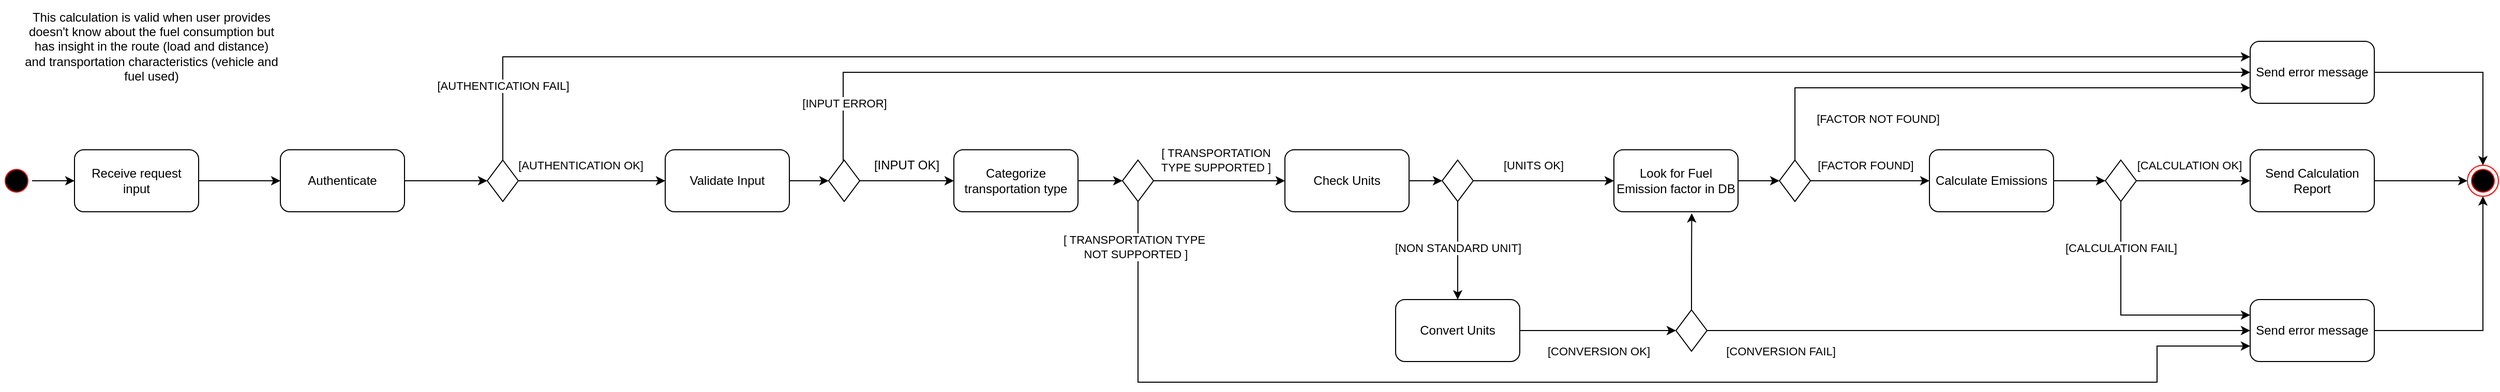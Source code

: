 <mxfile version="22.1.2" type="device">
  <diagram name="Page-1" id="e7e014a7-5840-1c2e-5031-d8a46d1fe8dd">
    <mxGraphModel dx="2403" dy="1246" grid="1" gridSize="10" guides="1" tooltips="1" connect="1" arrows="1" fold="1" page="1" pageScale="1" pageWidth="1169" pageHeight="826" background="none" math="0" shadow="0">
      <root>
        <mxCell id="0" />
        <mxCell id="1" parent="0" />
        <mxCell id="0yeaQjvEmNwOVh4x9hjz-1" style="edgeStyle=orthogonalEdgeStyle;rounded=0;orthogonalLoop=1;jettySize=auto;html=1;" parent="1" source="Pa0vinby4Z_l4pB0LRb9-44" target="7IKxG8O1REAikYYfeix0-44" edge="1">
          <mxGeometry relative="1" as="geometry" />
        </mxCell>
        <mxCell id="Pa0vinby4Z_l4pB0LRb9-44" value="Receive request &lt;br&gt;input" style="rounded=1;whiteSpace=wrap;html=1;" parent="1" vertex="1">
          <mxGeometry x="111" y="365" width="120" height="60" as="geometry" />
        </mxCell>
        <mxCell id="Pa0vinby4Z_l4pB0LRb9-46" style="edgeStyle=orthogonalEdgeStyle;rounded=0;orthogonalLoop=1;jettySize=auto;html=1;exitX=1;exitY=0.5;exitDx=0;exitDy=0;entryX=0;entryY=0.5;entryDx=0;entryDy=0;" parent="1" source="Pa0vinby4Z_l4pB0LRb9-45" target="Pa0vinby4Z_l4pB0LRb9-44" edge="1">
          <mxGeometry relative="1" as="geometry" />
        </mxCell>
        <mxCell id="Pa0vinby4Z_l4pB0LRb9-45" value="" style="ellipse;shape=startState;fillColor=#000000;strokeColor=#ff0000;" parent="1" vertex="1">
          <mxGeometry x="40" y="380" width="30" height="30" as="geometry" />
        </mxCell>
        <mxCell id="7IKxG8O1REAikYYfeix0-53" style="edgeStyle=orthogonalEdgeStyle;rounded=0;orthogonalLoop=1;jettySize=auto;html=1;entryX=0;entryY=0.5;entryDx=0;entryDy=0;" parent="1" source="7IKxG8O1REAikYYfeix0-44" target="7IKxG8O1REAikYYfeix0-52" edge="1">
          <mxGeometry relative="1" as="geometry" />
        </mxCell>
        <mxCell id="7IKxG8O1REAikYYfeix0-44" value="Authenticate" style="whiteSpace=wrap;html=1;rounded=1;" parent="1" vertex="1">
          <mxGeometry x="310" y="365" width="120" height="60" as="geometry" />
        </mxCell>
        <mxCell id="7IKxG8O1REAikYYfeix0-56" value="" style="edgeStyle=orthogonalEdgeStyle;rounded=0;orthogonalLoop=1;jettySize=auto;html=1;" parent="1" source="7IKxG8O1REAikYYfeix0-52" target="7IKxG8O1REAikYYfeix0-55" edge="1">
          <mxGeometry relative="1" as="geometry" />
        </mxCell>
        <mxCell id="7IKxG8O1REAikYYfeix0-79" value="[AUTHENTICATION OK]" style="edgeLabel;html=1;align=center;verticalAlign=middle;resizable=0;points=[];" parent="7IKxG8O1REAikYYfeix0-56" vertex="1" connectable="0">
          <mxGeometry x="-0.386" y="1" relative="1" as="geometry">
            <mxPoint x="16" y="-14" as="offset" />
          </mxGeometry>
        </mxCell>
        <mxCell id="7IKxG8O1REAikYYfeix0-89" style="edgeStyle=orthogonalEdgeStyle;rounded=0;orthogonalLoop=1;jettySize=auto;html=1;entryX=0;entryY=0.25;entryDx=0;entryDy=0;" parent="1" source="7IKxG8O1REAikYYfeix0-52" target="7IKxG8O1REAikYYfeix0-88" edge="1">
          <mxGeometry relative="1" as="geometry">
            <Array as="points">
              <mxPoint x="525" y="275" />
            </Array>
            <mxPoint x="2144" y="270" as="targetPoint" />
          </mxGeometry>
        </mxCell>
        <mxCell id="7IKxG8O1REAikYYfeix0-90" value="[AUTHENTICATION FAIL]" style="edgeLabel;html=1;align=center;verticalAlign=middle;resizable=0;points=[];" parent="7IKxG8O1REAikYYfeix0-89" vertex="1" connectable="0">
          <mxGeometry x="-0.916" relative="1" as="geometry">
            <mxPoint y="3" as="offset" />
          </mxGeometry>
        </mxCell>
        <mxCell id="7IKxG8O1REAikYYfeix0-52" value="" style="rhombus;whiteSpace=wrap;html=1;" parent="1" vertex="1">
          <mxGeometry x="510" y="375" width="30" height="40" as="geometry" />
        </mxCell>
        <mxCell id="7IKxG8O1REAikYYfeix0-58" style="edgeStyle=orthogonalEdgeStyle;rounded=0;orthogonalLoop=1;jettySize=auto;html=1;" parent="1" source="7IKxG8O1REAikYYfeix0-55" target="7IKxG8O1REAikYYfeix0-57" edge="1">
          <mxGeometry relative="1" as="geometry" />
        </mxCell>
        <mxCell id="7IKxG8O1REAikYYfeix0-55" value="Validate Input" style="whiteSpace=wrap;html=1;rounded=1;" parent="1" vertex="1">
          <mxGeometry x="682" y="365" width="120" height="60" as="geometry" />
        </mxCell>
        <mxCell id="7IKxG8O1REAikYYfeix0-60" value="" style="edgeStyle=orthogonalEdgeStyle;rounded=0;orthogonalLoop=1;jettySize=auto;html=1;entryX=0;entryY=0.5;entryDx=0;entryDy=0;" parent="1" source="7IKxG8O1REAikYYfeix0-57" target="gEPOfhj-rf4EytHtDBw8-2" edge="1">
          <mxGeometry relative="1" as="geometry" />
        </mxCell>
        <mxCell id="7IKxG8O1REAikYYfeix0-92" style="edgeStyle=orthogonalEdgeStyle;rounded=0;orthogonalLoop=1;jettySize=auto;html=1;entryX=0;entryY=0.5;entryDx=0;entryDy=0;" parent="1" source="7IKxG8O1REAikYYfeix0-57" edge="1" target="7IKxG8O1REAikYYfeix0-88">
          <mxGeometry relative="1" as="geometry">
            <mxPoint x="1169" y="290" as="targetPoint" />
            <Array as="points">
              <mxPoint x="854" y="290" />
            </Array>
          </mxGeometry>
        </mxCell>
        <mxCell id="7IKxG8O1REAikYYfeix0-93" value="[INPUT ERROR]" style="edgeLabel;html=1;align=center;verticalAlign=middle;resizable=0;points=[];" parent="7IKxG8O1REAikYYfeix0-92" vertex="1" connectable="0">
          <mxGeometry x="0.17" y="1" relative="1" as="geometry">
            <mxPoint x="-759" y="31" as="offset" />
          </mxGeometry>
        </mxCell>
        <mxCell id="7IKxG8O1REAikYYfeix0-57" value="" style="rhombus;whiteSpace=wrap;html=1;" parent="1" vertex="1">
          <mxGeometry x="840" y="375" width="30" height="40" as="geometry" />
        </mxCell>
        <mxCell id="7IKxG8O1REAikYYfeix0-62" style="edgeStyle=orthogonalEdgeStyle;rounded=0;orthogonalLoop=1;jettySize=auto;html=1;entryX=0;entryY=0.5;entryDx=0;entryDy=0;" parent="1" source="7IKxG8O1REAikYYfeix0-59" target="7IKxG8O1REAikYYfeix0-61" edge="1">
          <mxGeometry relative="1" as="geometry" />
        </mxCell>
        <mxCell id="7IKxG8O1REAikYYfeix0-59" value="Check Units" style="whiteSpace=wrap;html=1;rounded=1;" parent="1" vertex="1">
          <mxGeometry x="1281" y="365" width="120" height="60" as="geometry" />
        </mxCell>
        <mxCell id="7IKxG8O1REAikYYfeix0-64" value="" style="edgeStyle=orthogonalEdgeStyle;rounded=0;orthogonalLoop=1;jettySize=auto;html=1;" parent="1" source="7IKxG8O1REAikYYfeix0-61" target="7IKxG8O1REAikYYfeix0-66" edge="1">
          <mxGeometry relative="1" as="geometry">
            <mxPoint x="1394" y="395" as="targetPoint" />
          </mxGeometry>
        </mxCell>
        <mxCell id="7IKxG8O1REAikYYfeix0-85" value="[UNITS OK]" style="edgeLabel;html=1;align=center;verticalAlign=middle;resizable=0;points=[];" parent="7IKxG8O1REAikYYfeix0-64" vertex="1" connectable="0">
          <mxGeometry x="-0.146" y="1" relative="1" as="geometry">
            <mxPoint y="-14" as="offset" />
          </mxGeometry>
        </mxCell>
        <mxCell id="7IKxG8O1REAikYYfeix0-95" value="" style="edgeStyle=orthogonalEdgeStyle;rounded=0;orthogonalLoop=1;jettySize=auto;html=1;" parent="1" source="7IKxG8O1REAikYYfeix0-61" target="7IKxG8O1REAikYYfeix0-94" edge="1">
          <mxGeometry relative="1" as="geometry" />
        </mxCell>
        <mxCell id="7IKxG8O1REAikYYfeix0-96" value="[NON STANDARD UNIT]" style="edgeLabel;html=1;align=center;verticalAlign=middle;resizable=0;points=[];" parent="7IKxG8O1REAikYYfeix0-95" vertex="1" connectable="0">
          <mxGeometry x="-0.179" relative="1" as="geometry">
            <mxPoint y="6" as="offset" />
          </mxGeometry>
        </mxCell>
        <mxCell id="7IKxG8O1REAikYYfeix0-61" value="" style="rhombus;whiteSpace=wrap;html=1;" parent="1" vertex="1">
          <mxGeometry x="1433" y="375" width="30" height="40" as="geometry" />
        </mxCell>
        <mxCell id="7IKxG8O1REAikYYfeix0-69" style="edgeStyle=orthogonalEdgeStyle;rounded=0;orthogonalLoop=1;jettySize=auto;html=1;entryX=0;entryY=0.5;entryDx=0;entryDy=0;" parent="1" source="7IKxG8O1REAikYYfeix0-66" target="7IKxG8O1REAikYYfeix0-68" edge="1">
          <mxGeometry relative="1" as="geometry" />
        </mxCell>
        <mxCell id="7IKxG8O1REAikYYfeix0-66" value="Look for Fuel Emission factor in DB" style="rounded=1;whiteSpace=wrap;html=1;" parent="1" vertex="1">
          <mxGeometry x="1599" y="365" width="120" height="60" as="geometry" />
        </mxCell>
        <mxCell id="7IKxG8O1REAikYYfeix0-71" value="" style="edgeStyle=orthogonalEdgeStyle;rounded=0;orthogonalLoop=1;jettySize=auto;html=1;" parent="1" source="7IKxG8O1REAikYYfeix0-68" target="7IKxG8O1REAikYYfeix0-70" edge="1">
          <mxGeometry relative="1" as="geometry" />
        </mxCell>
        <mxCell id="7IKxG8O1REAikYYfeix0-86" value="[FACTOR FOUND]" style="edgeLabel;html=1;align=center;verticalAlign=middle;resizable=0;points=[];" parent="7IKxG8O1REAikYYfeix0-71" vertex="1" connectable="0">
          <mxGeometry x="-0.277" relative="1" as="geometry">
            <mxPoint x="11" y="-15" as="offset" />
          </mxGeometry>
        </mxCell>
        <mxCell id="7IKxG8O1REAikYYfeix0-105" style="edgeStyle=orthogonalEdgeStyle;rounded=0;orthogonalLoop=1;jettySize=auto;html=1;entryX=0;entryY=0.75;entryDx=0;entryDy=0;" parent="1" source="7IKxG8O1REAikYYfeix0-68" edge="1" target="7IKxG8O1REAikYYfeix0-88">
          <mxGeometry relative="1" as="geometry">
            <mxPoint x="1774" y="290" as="targetPoint" />
            <Array as="points">
              <mxPoint x="1774" y="305" />
            </Array>
          </mxGeometry>
        </mxCell>
        <mxCell id="7IKxG8O1REAikYYfeix0-106" value="[FACTOR NOT FOUND]" style="edgeLabel;html=1;align=center;verticalAlign=middle;resizable=0;points=[];" parent="7IKxG8O1REAikYYfeix0-105" vertex="1" connectable="0">
          <mxGeometry x="0.189" relative="1" as="geometry">
            <mxPoint x="-153" y="30" as="offset" />
          </mxGeometry>
        </mxCell>
        <mxCell id="7IKxG8O1REAikYYfeix0-68" value="" style="rhombus;whiteSpace=wrap;html=1;" parent="1" vertex="1">
          <mxGeometry x="1759" y="375" width="30" height="40" as="geometry" />
        </mxCell>
        <mxCell id="7IKxG8O1REAikYYfeix0-73" style="edgeStyle=orthogonalEdgeStyle;rounded=0;orthogonalLoop=1;jettySize=auto;html=1;entryX=0;entryY=0.5;entryDx=0;entryDy=0;" parent="1" source="7IKxG8O1REAikYYfeix0-70" target="7IKxG8O1REAikYYfeix0-72" edge="1">
          <mxGeometry relative="1" as="geometry" />
        </mxCell>
        <mxCell id="7IKxG8O1REAikYYfeix0-70" value="Calculate Emissions" style="whiteSpace=wrap;html=1;rounded=1;" parent="1" vertex="1">
          <mxGeometry x="1904" y="365" width="120" height="60" as="geometry" />
        </mxCell>
        <mxCell id="7IKxG8O1REAikYYfeix0-75" value="" style="edgeStyle=orthogonalEdgeStyle;rounded=0;orthogonalLoop=1;jettySize=auto;html=1;" parent="1" source="7IKxG8O1REAikYYfeix0-72" target="7IKxG8O1REAikYYfeix0-74" edge="1">
          <mxGeometry relative="1" as="geometry" />
        </mxCell>
        <mxCell id="7IKxG8O1REAikYYfeix0-87" value="[CALCULATION OK]" style="edgeLabel;html=1;align=center;verticalAlign=middle;resizable=0;points=[];" parent="7IKxG8O1REAikYYfeix0-75" vertex="1" connectable="0">
          <mxGeometry x="-0.297" y="1" relative="1" as="geometry">
            <mxPoint x="12" y="-14" as="offset" />
          </mxGeometry>
        </mxCell>
        <mxCell id="7IKxG8O1REAikYYfeix0-107" style="edgeStyle=orthogonalEdgeStyle;rounded=0;orthogonalLoop=1;jettySize=auto;html=1;entryX=0;entryY=0.25;entryDx=0;entryDy=0;" parent="1" source="7IKxG8O1REAikYYfeix0-72" edge="1" target="7IKxG8O1REAikYYfeix0-101">
          <mxGeometry relative="1" as="geometry">
            <mxPoint x="2089" y="540" as="targetPoint" />
            <Array as="points">
              <mxPoint x="2089" y="525" />
            </Array>
          </mxGeometry>
        </mxCell>
        <mxCell id="7IKxG8O1REAikYYfeix0-108" value="[CALCULATION FAIL]" style="edgeLabel;html=1;align=center;verticalAlign=middle;resizable=0;points=[];" parent="7IKxG8O1REAikYYfeix0-107" vertex="1" connectable="0">
          <mxGeometry x="-0.147" relative="1" as="geometry">
            <mxPoint y="-55" as="offset" />
          </mxGeometry>
        </mxCell>
        <mxCell id="7IKxG8O1REAikYYfeix0-72" value="" style="rhombus;whiteSpace=wrap;html=1;" parent="1" vertex="1">
          <mxGeometry x="2074" y="375" width="30" height="40" as="geometry" />
        </mxCell>
        <mxCell id="7IKxG8O1REAikYYfeix0-77" style="edgeStyle=orthogonalEdgeStyle;rounded=0;orthogonalLoop=1;jettySize=auto;html=1;" parent="1" source="7IKxG8O1REAikYYfeix0-74" target="7IKxG8O1REAikYYfeix0-76" edge="1">
          <mxGeometry relative="1" as="geometry" />
        </mxCell>
        <mxCell id="7IKxG8O1REAikYYfeix0-74" value="Send Calculation Report" style="whiteSpace=wrap;html=1;rounded=1;" parent="1" vertex="1">
          <mxGeometry x="2214" y="365" width="120" height="60" as="geometry" />
        </mxCell>
        <mxCell id="7IKxG8O1REAikYYfeix0-76" value="" style="ellipse;shape=endState;fillColor=#000000;strokeColor=#ff0000" parent="1" vertex="1">
          <mxGeometry x="2424" y="380" width="30" height="30" as="geometry" />
        </mxCell>
        <mxCell id="7IKxG8O1REAikYYfeix0-84" value="[INPUT OK]" style="text;html=1;align=center;verticalAlign=middle;resizable=0;points=[];autosize=1;strokeColor=none;fillColor=none;" parent="1" vertex="1">
          <mxGeometry x="870" y="365" width="90" height="30" as="geometry" />
        </mxCell>
        <mxCell id="7IKxG8O1REAikYYfeix0-91" style="edgeStyle=orthogonalEdgeStyle;rounded=0;orthogonalLoop=1;jettySize=auto;html=1;" parent="1" source="7IKxG8O1REAikYYfeix0-88" target="7IKxG8O1REAikYYfeix0-76" edge="1">
          <mxGeometry relative="1" as="geometry" />
        </mxCell>
        <mxCell id="7IKxG8O1REAikYYfeix0-88" value="Send error message" style="rounded=1;whiteSpace=wrap;html=1;" parent="1" vertex="1">
          <mxGeometry x="2214" y="260" width="120" height="60" as="geometry" />
        </mxCell>
        <mxCell id="7IKxG8O1REAikYYfeix0-98" style="edgeStyle=orthogonalEdgeStyle;rounded=0;orthogonalLoop=1;jettySize=auto;html=1;entryX=0;entryY=0.5;entryDx=0;entryDy=0;" parent="1" source="7IKxG8O1REAikYYfeix0-94" target="7IKxG8O1REAikYYfeix0-97" edge="1">
          <mxGeometry relative="1" as="geometry" />
        </mxCell>
        <mxCell id="7IKxG8O1REAikYYfeix0-99" value="[CONVERSION OK]" style="edgeLabel;html=1;align=center;verticalAlign=middle;resizable=0;points=[];" parent="7IKxG8O1REAikYYfeix0-98" vertex="1" connectable="0">
          <mxGeometry x="-0.103" relative="1" as="geometry">
            <mxPoint x="8" y="20" as="offset" />
          </mxGeometry>
        </mxCell>
        <mxCell id="7IKxG8O1REAikYYfeix0-94" value="Convert Units" style="whiteSpace=wrap;html=1;rounded=1;" parent="1" vertex="1">
          <mxGeometry x="1388" y="510" width="120" height="60" as="geometry" />
        </mxCell>
        <mxCell id="7IKxG8O1REAikYYfeix0-100" style="edgeStyle=orthogonalEdgeStyle;rounded=0;orthogonalLoop=1;jettySize=auto;html=1;entryX=0.627;entryY=1.024;entryDx=0;entryDy=0;entryPerimeter=0;" parent="1" source="7IKxG8O1REAikYYfeix0-97" target="7IKxG8O1REAikYYfeix0-66" edge="1">
          <mxGeometry relative="1" as="geometry" />
        </mxCell>
        <mxCell id="7IKxG8O1REAikYYfeix0-102" style="edgeStyle=orthogonalEdgeStyle;rounded=0;orthogonalLoop=1;jettySize=auto;html=1;entryX=0;entryY=0.5;entryDx=0;entryDy=0;" parent="1" source="7IKxG8O1REAikYYfeix0-97" target="7IKxG8O1REAikYYfeix0-101" edge="1">
          <mxGeometry relative="1" as="geometry" />
        </mxCell>
        <mxCell id="7IKxG8O1REAikYYfeix0-103" value="[CONVERSION FAIL]" style="edgeLabel;html=1;align=center;verticalAlign=middle;resizable=0;points=[];" parent="7IKxG8O1REAikYYfeix0-102" vertex="1" connectable="0">
          <mxGeometry x="-0.747" y="-2" relative="1" as="geometry">
            <mxPoint x="4" y="18" as="offset" />
          </mxGeometry>
        </mxCell>
        <mxCell id="7IKxG8O1REAikYYfeix0-97" value="" style="rhombus;whiteSpace=wrap;html=1;" parent="1" vertex="1">
          <mxGeometry x="1659" y="520" width="30" height="40" as="geometry" />
        </mxCell>
        <mxCell id="7IKxG8O1REAikYYfeix0-104" style="edgeStyle=orthogonalEdgeStyle;rounded=0;orthogonalLoop=1;jettySize=auto;html=1;entryX=0.5;entryY=1;entryDx=0;entryDy=0;" parent="1" source="7IKxG8O1REAikYYfeix0-101" target="7IKxG8O1REAikYYfeix0-76" edge="1">
          <mxGeometry relative="1" as="geometry" />
        </mxCell>
        <mxCell id="7IKxG8O1REAikYYfeix0-101" value="Send error message" style="rounded=1;whiteSpace=wrap;html=1;" parent="1" vertex="1">
          <mxGeometry x="2214" y="510" width="120" height="60" as="geometry" />
        </mxCell>
        <mxCell id="gEPOfhj-rf4EytHtDBw8-1" value="This calculation is valid when user provides doesn&#39;t know about the fuel consumption but has insight in the route (load and distance) and transportation characteristics (vehicle and fuel used)" style="text;html=1;strokeColor=none;fillColor=none;align=center;verticalAlign=middle;whiteSpace=wrap;rounded=0;" vertex="1" parent="1">
          <mxGeometry x="61" y="220" width="249" height="90" as="geometry" />
        </mxCell>
        <mxCell id="gEPOfhj-rf4EytHtDBw8-4" style="edgeStyle=orthogonalEdgeStyle;rounded=0;orthogonalLoop=1;jettySize=auto;html=1;exitX=1;exitY=0.5;exitDx=0;exitDy=0;entryX=0;entryY=0.5;entryDx=0;entryDy=0;" edge="1" parent="1" source="gEPOfhj-rf4EytHtDBw8-2" target="gEPOfhj-rf4EytHtDBw8-3">
          <mxGeometry relative="1" as="geometry" />
        </mxCell>
        <mxCell id="gEPOfhj-rf4EytHtDBw8-2" value="Categorize transportation type" style="whiteSpace=wrap;html=1;rounded=1;" vertex="1" parent="1">
          <mxGeometry x="961" y="365" width="120" height="60" as="geometry" />
        </mxCell>
        <mxCell id="gEPOfhj-rf4EytHtDBw8-5" style="edgeStyle=orthogonalEdgeStyle;rounded=0;orthogonalLoop=1;jettySize=auto;html=1;exitX=1;exitY=0.5;exitDx=0;exitDy=0;" edge="1" parent="1" source="gEPOfhj-rf4EytHtDBw8-3" target="7IKxG8O1REAikYYfeix0-59">
          <mxGeometry relative="1" as="geometry" />
        </mxCell>
        <mxCell id="gEPOfhj-rf4EytHtDBw8-7" value="[ TRANSPORTATION &lt;br&gt;TYPE SUPPORTED ]" style="edgeLabel;html=1;align=center;verticalAlign=middle;resizable=0;points=[];" vertex="1" connectable="0" parent="gEPOfhj-rf4EytHtDBw8-5">
          <mxGeometry x="-0.37" relative="1" as="geometry">
            <mxPoint x="20" y="-20" as="offset" />
          </mxGeometry>
        </mxCell>
        <mxCell id="gEPOfhj-rf4EytHtDBw8-6" style="edgeStyle=orthogonalEdgeStyle;rounded=0;orthogonalLoop=1;jettySize=auto;html=1;exitX=0.5;exitY=1;exitDx=0;exitDy=0;entryX=0;entryY=0.75;entryDx=0;entryDy=0;" edge="1" parent="1" source="gEPOfhj-rf4EytHtDBw8-3" target="7IKxG8O1REAikYYfeix0-101">
          <mxGeometry relative="1" as="geometry">
            <Array as="points">
              <mxPoint x="1139" y="590" />
              <mxPoint x="2124" y="590" />
              <mxPoint x="2124" y="555" />
            </Array>
          </mxGeometry>
        </mxCell>
        <mxCell id="gEPOfhj-rf4EytHtDBw8-3" value="" style="rhombus;whiteSpace=wrap;html=1;" vertex="1" parent="1">
          <mxGeometry x="1124" y="375" width="30" height="40" as="geometry" />
        </mxCell>
        <mxCell id="gEPOfhj-rf4EytHtDBw8-8" value="[ TRANSPORTATION TYPE&lt;br&gt;&amp;nbsp;NOT SUPPORTED ]" style="edgeLabel;html=1;align=center;verticalAlign=middle;resizable=0;points=[];" vertex="1" connectable="0" parent="1">
          <mxGeometry x="1214" y="385" as="geometry">
            <mxPoint x="-79" y="74" as="offset" />
          </mxGeometry>
        </mxCell>
      </root>
    </mxGraphModel>
  </diagram>
</mxfile>

